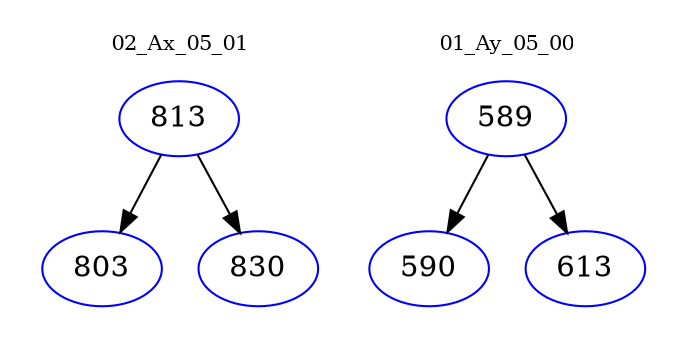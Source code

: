 digraph{
subgraph cluster_0 {
color = white
label = "02_Ax_05_01";
fontsize=10;
T0_813 [label="813", color="blue"]
T0_813 -> T0_803 [color="black"]
T0_803 [label="803", color="blue"]
T0_813 -> T0_830 [color="black"]
T0_830 [label="830", color="blue"]
}
subgraph cluster_1 {
color = white
label = "01_Ay_05_00";
fontsize=10;
T1_589 [label="589", color="blue"]
T1_589 -> T1_590 [color="black"]
T1_590 [label="590", color="blue"]
T1_589 -> T1_613 [color="black"]
T1_613 [label="613", color="blue"]
}
}
